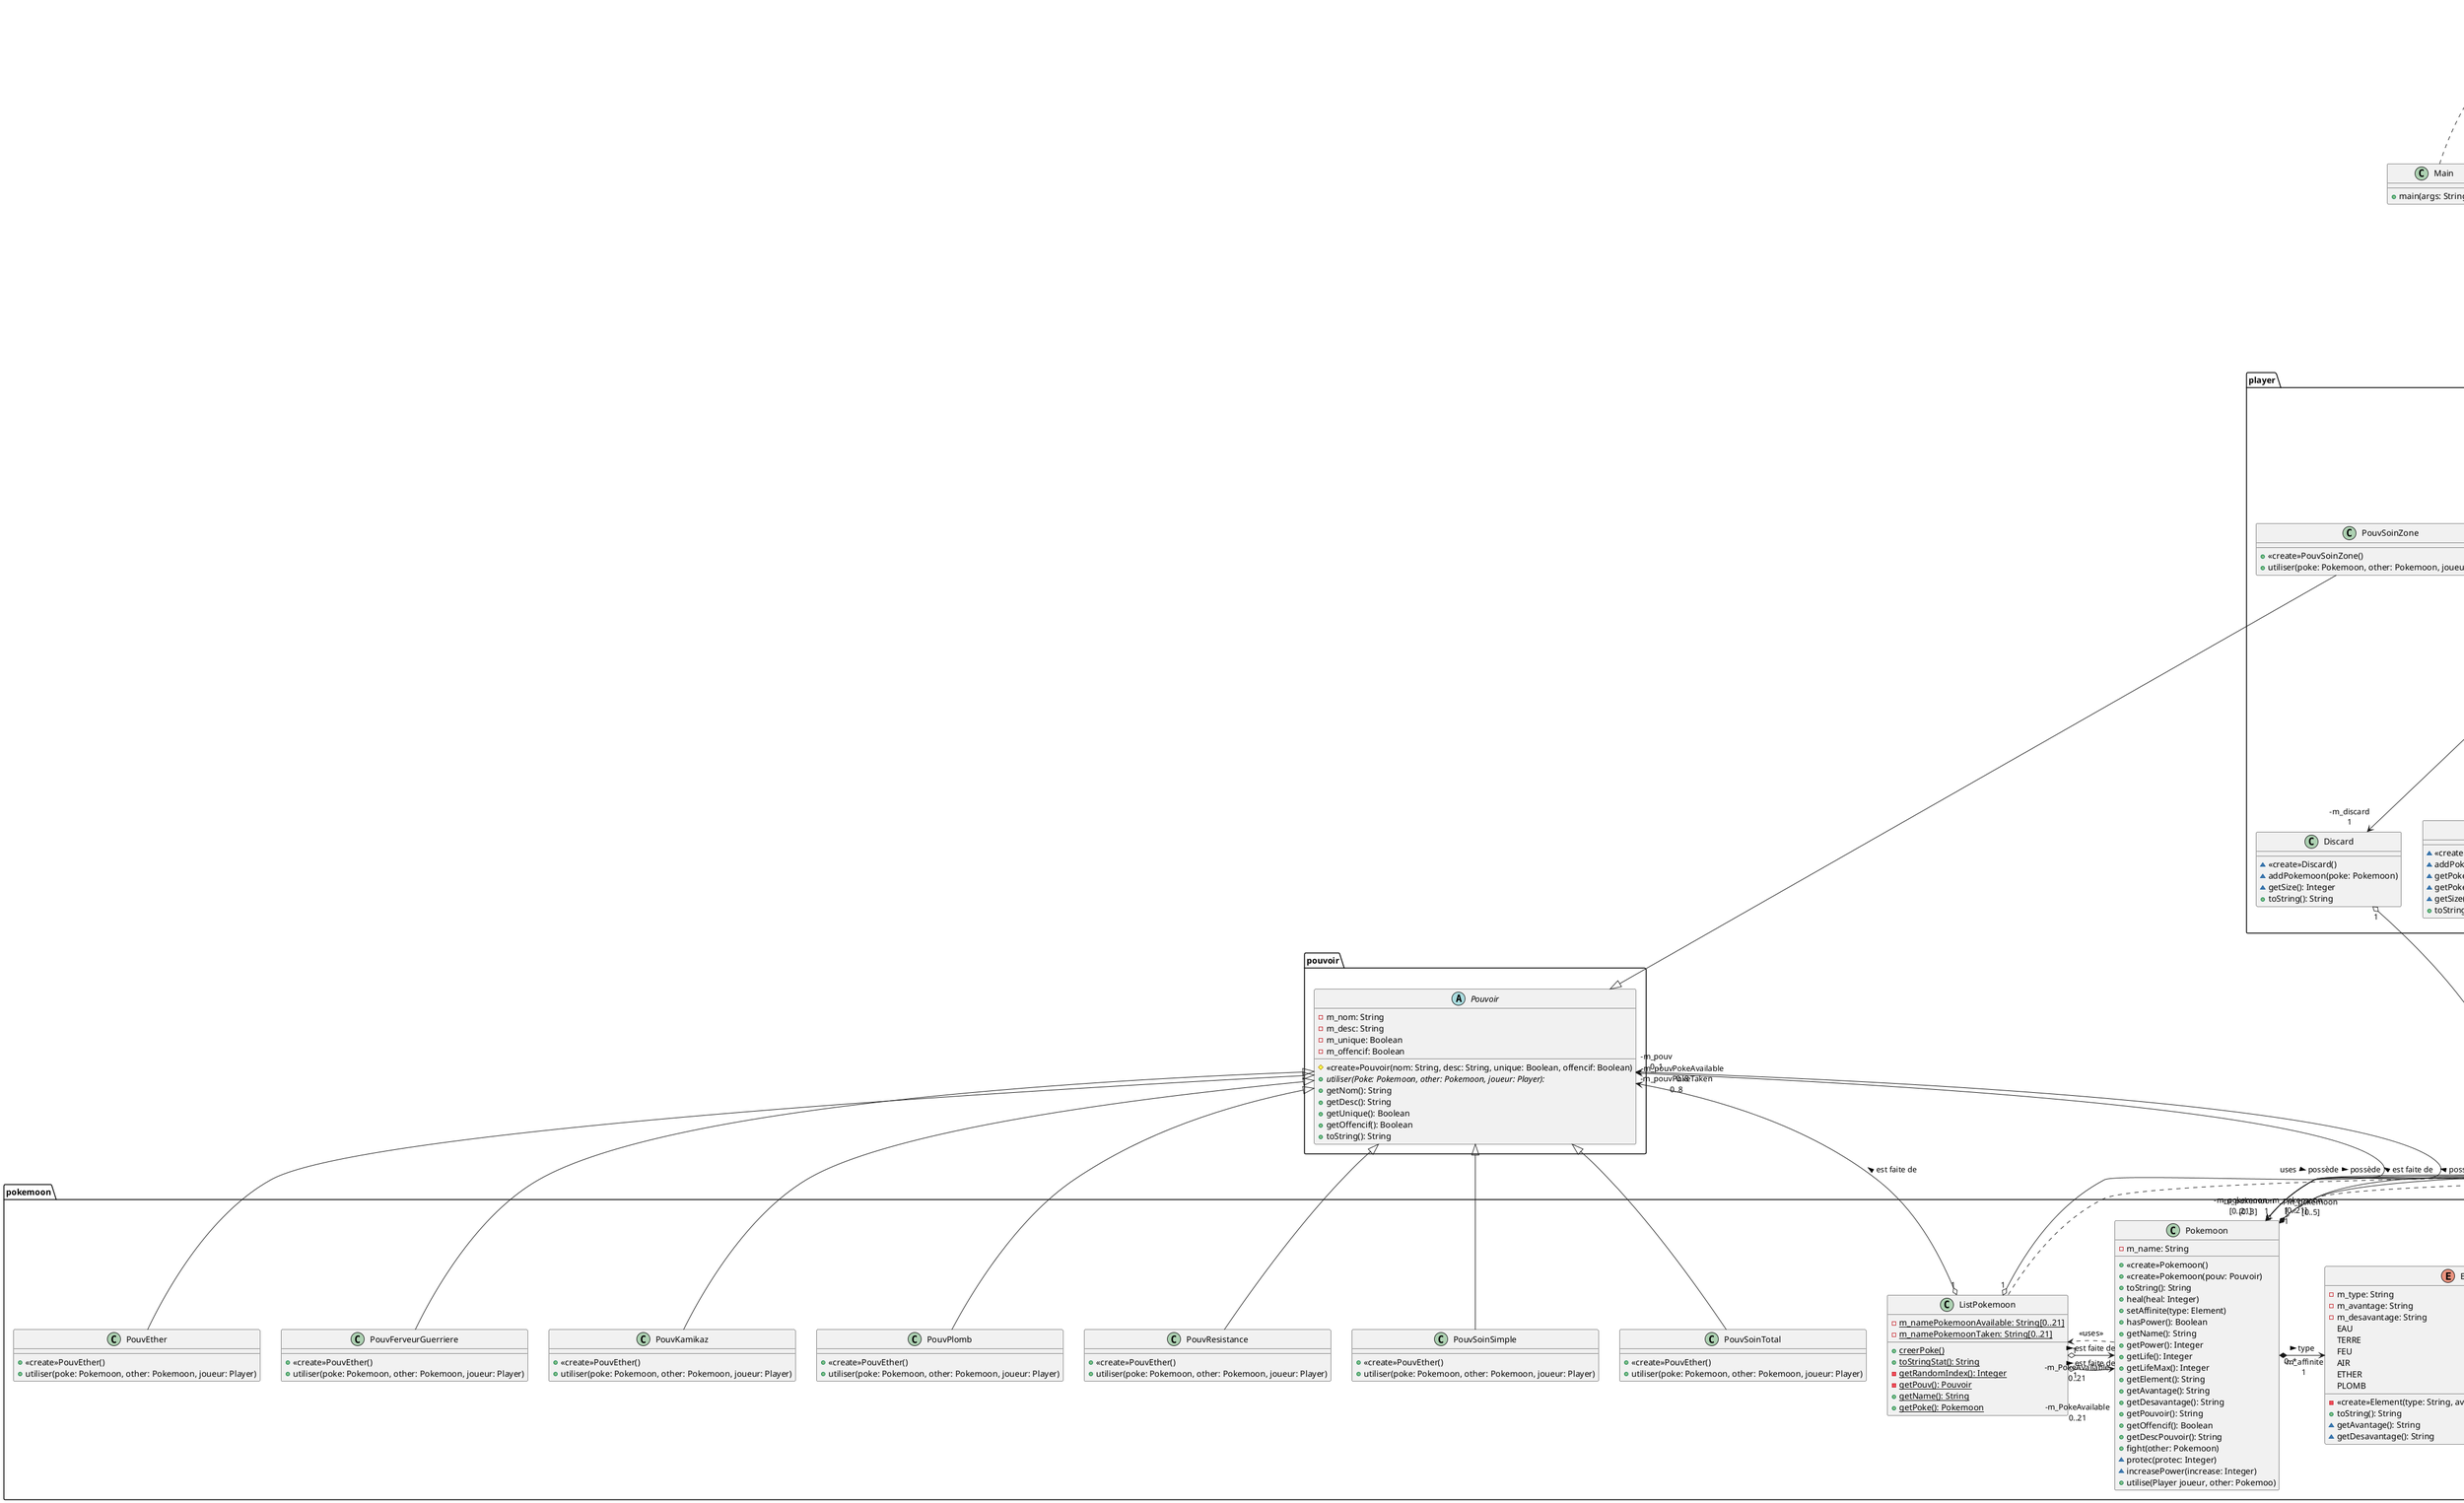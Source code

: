 @startuml semaine4

package pouvoir {
    abstract class Pouvoir{
        -m_nom: String
        -m_desc: String
        -m_unique: Boolean
        -m_offencif: Boolean
        #«create»Pouvoir(nom: String, desc: String, unique: Boolean, offencif: Boolean)
        +{abstract} utiliser(Poke: Pokemoon, other: Pokemoon, joueur: Player):
        +getNom(): String
        +getDesc(): String
        +getUnique(): Boolean
        +getOffencif(): Boolean
        +toString(): String
    }
}


package partie{
    package affichage{
        class Affichage{
            -{static}m_titre: String
            -{static}m_separation: String
            +{static}dodo()
            +{static}clearScreen()
            +{static}continuer()
            -{static}getTitre()
            -{static}getDeck(player: Player): String
            -{static}getDiscard(player: Player): String
            -{static}getHand(player: Player): String
            ~{static}getPlayground(p1: Player, p2: Player): String
            +{static}afficherJeu(p1: Player, p2: Player)
            +{static}afficherFinJeu(p: Player)
        }
    }

    class Deroulement{
        -m_gameOver: Boolean
        +«create»createPlayer()
        +getIndexValide(size: Integer): Integer
        +getIndexValideSansRep(size: Integer, indexUser: Boolean[]): Integer
        +userFillPlayground(nbPoke: Integer) 
        +botFillPlayground()
        +restePouv(p: Player, pouv_utiliser: Boolean[]): Boolean
        +usePouvBot()
        +usePouvJoueur()
        +userAttack(): Integer
        +botAttack(): Integer
        +gameOver(): Player
        +getGameOver(): Boolean
        +playerIsFirst(): Boolean
        +gameEnd()
    }
}

package player{
    class Deck{
        ~«create»Deck(deckSize: Integer)
        ~takePokemoon(): Pokemoon
        ~isEmpty(): Boolean
        ~getSize(): Integer
        +toString(): String
    }

    class Discard{
       ~«create»Discard()
       ~addPokemoon(poke: Pokemoon)
       ~getSize(): Integer
       +toString(): String
    }

    class Hand{
       ~«create»Hand()
       ~addPokemoon(poke: Pokemoon): 
       ~getPokemoonByIndex(index: Integer): Pokemoon
       ~getPokemoonByName(nomPoke: String): Pokemoon
       ~getSize(): Integer
       +toString(): String
    }

    class Player{
       -m_nom: String
       -m_firstPlayer: Boolean
       +«create»Player(nom: String, firstPlayer: boolean)
       +fillHand()
       +choosePoke(index: Integer)
       +cleanPlayground(): Integer
       +pouvIsOffencif(numPoke: Integer):Boolean
       +autoAttack(other: Player, indexPoke: Integer): String
       -getPokeFromPlayground(poke: int): Pokemoon
       +usePouv(numPoke: Integer, numOther: Integer, pOther: Player)
       +getDescPouvoir(poke: Integer)
       +hasPower(poke: Integer): Boolean
       +getHand(): String
       +getHandSize(): Integer
       +getPlayground(): String
       +getPlaygroundSize(): Integer
       +getDeckSize(): Integer
       +getDiscardSize(): Integer
       +getPlayerName(): String
       +getNbPoke(): Integer
       +getFirstPlayer(): boolean
       +toString(): String
    }

    class Playground{
        ~«create»Playground()
        ~addPokemoon(poke: Pokemoon): 
        ~getPokemoonByIndex(index: Integer): Pokemoon
        ~getPokemoonByName(nomPoke: String): Pokemoon
        ~tcheck(): Pokemoon[0..3]
        ~getSize(): Integer
        +toString(): String
    }

    class PouvSoinZone extends pouvoir.Pouvoir {
        +<<create>>PouvSoinZone()
        +utiliser(poke: Pokemoon, other: Pokemoon, joueur: Player):
    }

    class User extends Player{
        +<<create>>User(nom: String)
        +userAttack(other: Player, myPokeIndex: Integer, otherPokeIndex: Integer): String
    }
}

package pokemoon{
    enum Element{
        -m_type: String
        -m_avantage: String
        -m_desavantage: String
        EAU
        TERRE
        FEU
        AIR
        ETHER
        PLOMB
        -«create»Element(type: String, avantage: String, desavantage: String)
        +toString(): String
        ~getAvantage(): String
        ~getDesavantage(): String
    }

    class ListPokemoon{
        -{static}m_namePokemoonAvailable: String[0..21]
        -{static}m_namePokemoonTaken: String[0..21]
        +{static}creerPoke()
        +{static}toStringStat(): String
        -{static}getRandomIndex(): Integer
        -{static}getPouv(): Pouvoir
        +{static}getName(): String
        +{static}getPoke(): Pokemoon
    }

    class PokeLife{
        -m_pv: Integer
        -m_pvMax: Integer
        -m_protection: Integer
        ~«create»PokeLife(pv: Integer)
        ~getPV(): Integer
        ~getPvMax(): Integer
        ~setProtec(protec: Integer)
        ~takeDamage(attack: Integer): Integer
        ~takeHeal(heal: Integer): Integer
    }

    class Pokemoon{
        -m_name: String
        +«create»Pokemoon()
        +«create»Pokemoon(pouv: Pouvoir)
        +toString(): String
        +heal(heal: Integer)
        +setAffinite(type: Element) 
        +hasPower(): Boolean
        +getName(): String
        +getPower(): Integer
        +getLife(): Integer
        +getLifeMax(): Integer
        +getElement(): String
        +getAvantage(): String
        +getDesavantage(): String
        +getPouvoir(): String
        +getOffencif(): Boolean
        +getDescPouvoir(): String
        +fight(other: Pokemoon)
        ~protec(protec: Integer)
        ~increasePower(increase: Integer)
        +utilise(Player joueur, other: Pokemoo)
    }

    class PokePower{
        -m_power: Integer
        ~«create»PokePower(power: Integer)
        ~increasePower(increase: Integer)
        ~getPower(): Integer
        ~getAttackPower(element: Element, elementEnemi: Element): Integer
    }

    class PouvEther extends pouvoir.Pouvoir{
        +«create»PouvEther()
        +utiliser(poke: Pokemoon, other: Pokemoon, joueur: Player)
    }

    class PouvFerveurGuerriere extends pouvoir.Pouvoir{
        +«create»PouvEther()
        +utiliser(poke: Pokemoon, other: Pokemoon, joueur: Player)
    }

    class PouvKamikaz extends pouvoir.Pouvoir{
        +«create»PouvEther()
        +utiliser(poke: Pokemoon, other: Pokemoon, joueur: Player)
    }

    class PouvPlomb extends pouvoir.Pouvoir{
        +«create»PouvEther()
        +utiliser(poke: Pokemoon, other: Pokemoon, joueur: Player)
    }

    class PouvResistance extends pouvoir.Pouvoir{
        +«create»PouvEther()
        +utiliser(poke: Pokemoon, other: Pokemoon, joueur: Player)
    }

    class PouvSoinSimple extends pouvoir.Pouvoir{
        +«create»PouvEther()
        +utiliser(poke: Pokemoon, other: Pokemoon, joueur: Player)
    }

    class PouvSoinTotal extends pouvoir.Pouvoir{
        +«create»PouvEther()
        +utiliser(poke: Pokemoon, other: Pokemoon, joueur: Player)
    }
}

class Main{
    +main(args: String[]):
}

Main .> Deroulement: <<instaciate>>
Main .> Affichage: <<uses>>

Affichage o-> "1\nm_scanf"Scanner
Affichage .> player.Player : <<uses>>

Deroulement "1" *---> "-m_user\n1"User : possède >
Deroulement "1" *---> "-m_bot\n1"Player : possède >
Deroulement .>Random : <<uses>>
Deroulement o-> "1\nm_scanf"Scanner
Deroulement .>Affichage : <<uses>>

Deck "1" o---> "-m_pokemoon\n[0..21]"Pokemoon : est constitué de >

Discard "1" o--->"-m_pokemoon\n[0..21]"Pokemoon: contient >

Hand "1" o--->"-m_pokemoon\n[0..5]" Pokemoon : est constituée de >

Player "1" *---> "-m_deck\n1"Deck : possède >
Player "1" *---> "-m_hand\n1" Hand : possède >
Player "1" *---> "-m_discard\n1" Discard: possède >
Player "1" *---> "-m_playground\n1"Playground : possède >
Player .> Random : «uses»

Playground "3" o---> "-m_pokemoon\n[0..3]"Pokemoon : est constitué de >


ListPokemoon "1" o->"-m_pouvPokeAvailable\n0..8"Pouvoir: est faite de >
ListPokemoon "1" o->"-m_pouvPokeTaken\n0..8"Pouvoir: est faite de >
ListPokemoon "1" o----->"-m_PokeAvailable\n0..21"Pokemoon: est faite de >
ListPokemoon "1" o->"-m_PokeAvailable\n0..21"Pokemoon: est faite de >
ListPokemoon .> Random : «uses»

Pokemoon "1" *-> "-m_life\n1"PokeLife : possède >
Pokemoon "1" *-> "-m_powerAtt\n1"PokePower : possède >
Pokemoon "0..*" *-> "-m_affinite\n1"Element : type >
Pokemoon "1" o-> "-m_pouv\n0..1"Pouvoir : possède >
Pokemoon .> Random : «uses»
Pokemoon .> ListPokemoon : <<uses>>
@enduml